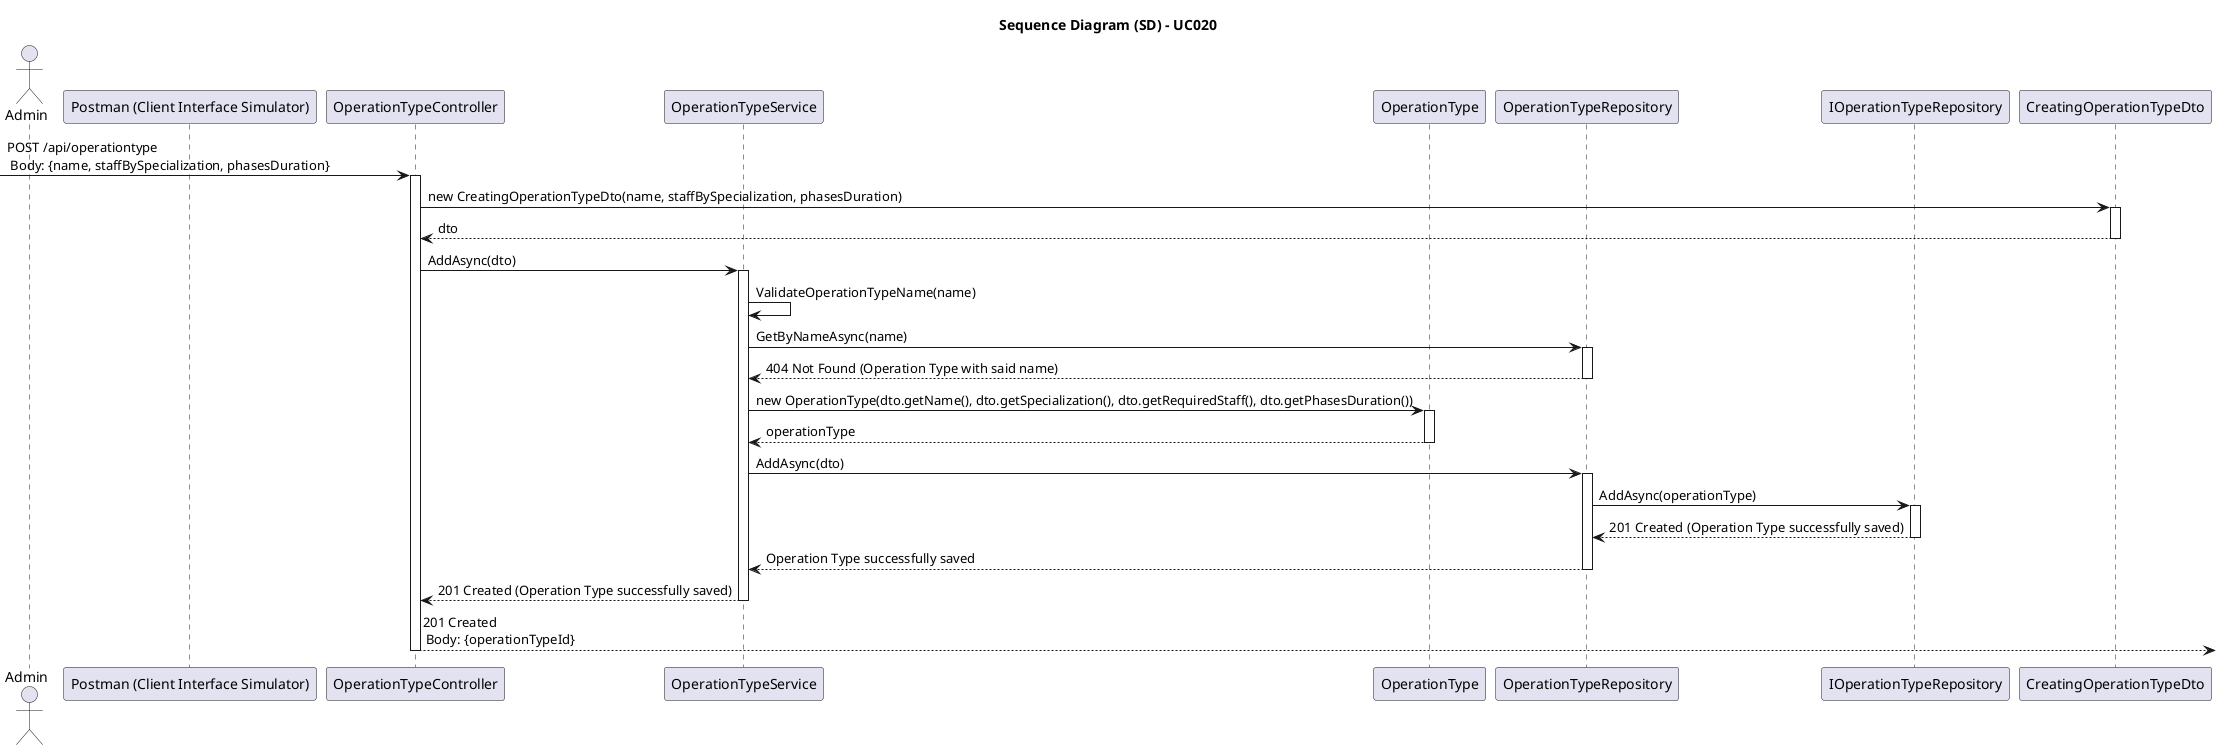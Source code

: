 @startuml uc020-sequence-diagram

skinparam packageStyle rectangle
skinparam shadowing false
skinparam linetype polyline
skinparam classAttributeIconSize 0

title Sequence Diagram (SD) - UC020

actor Admin as Adm
participant "Postman (Client Interface Simulator)" as Client
participant "OperationTypeController" as Controller
participant "OperationTypeService" as Service
participant "OperationType" as Domain
participant "OperationTypeRepository" as Repository
participant "IOperationTypeRepository" as IRepo
participant "CreatingOperationTypeDto" as Dto

-> Controller: POST /api/operationtype \n Body: {name, staffBySpecialization, phasesDuration}

activate Controller

    Controller -> Dto: new CreatingOperationTypeDto(name, staffBySpecialization, phasesDuration)

    activate Dto

        Dto --> Controller: dto

    deactivate Dto

    Controller -> Service: AddAsync(dto)

    activate Service

        Service -> Service: ValidateOperationTypeName(name)

        Service -> Repository: GetByNameAsync(name)

        activate Repository

            Repository --> Service: 404 Not Found (Operation Type with said name)

        deactivate Repository

        Service -> Domain: new OperationType(dto.getName(), dto.getSpecialization(), dto.getRequiredStaff(), dto.getPhasesDuration())

        activate Domain

            Domain --> Service: operationType

        deactivate Domain

        Service -> Repository: AddAsync(dto)

        activate Repository

            Repository -> IRepo: AddAsync(operationType)

            activate IRepo

                IRepo --> Repository: 201 Created (Operation Type successfully saved)

            deactivate IRepo

            Repository --> Service: Operation Type successfully saved

        deactivate Repository

        Service --> Controller: 201 Created (Operation Type successfully saved)

    deactivate Service

    Controller --> : 201 Created \n Body: {operationTypeId}

deactivate Controller

@enduml
